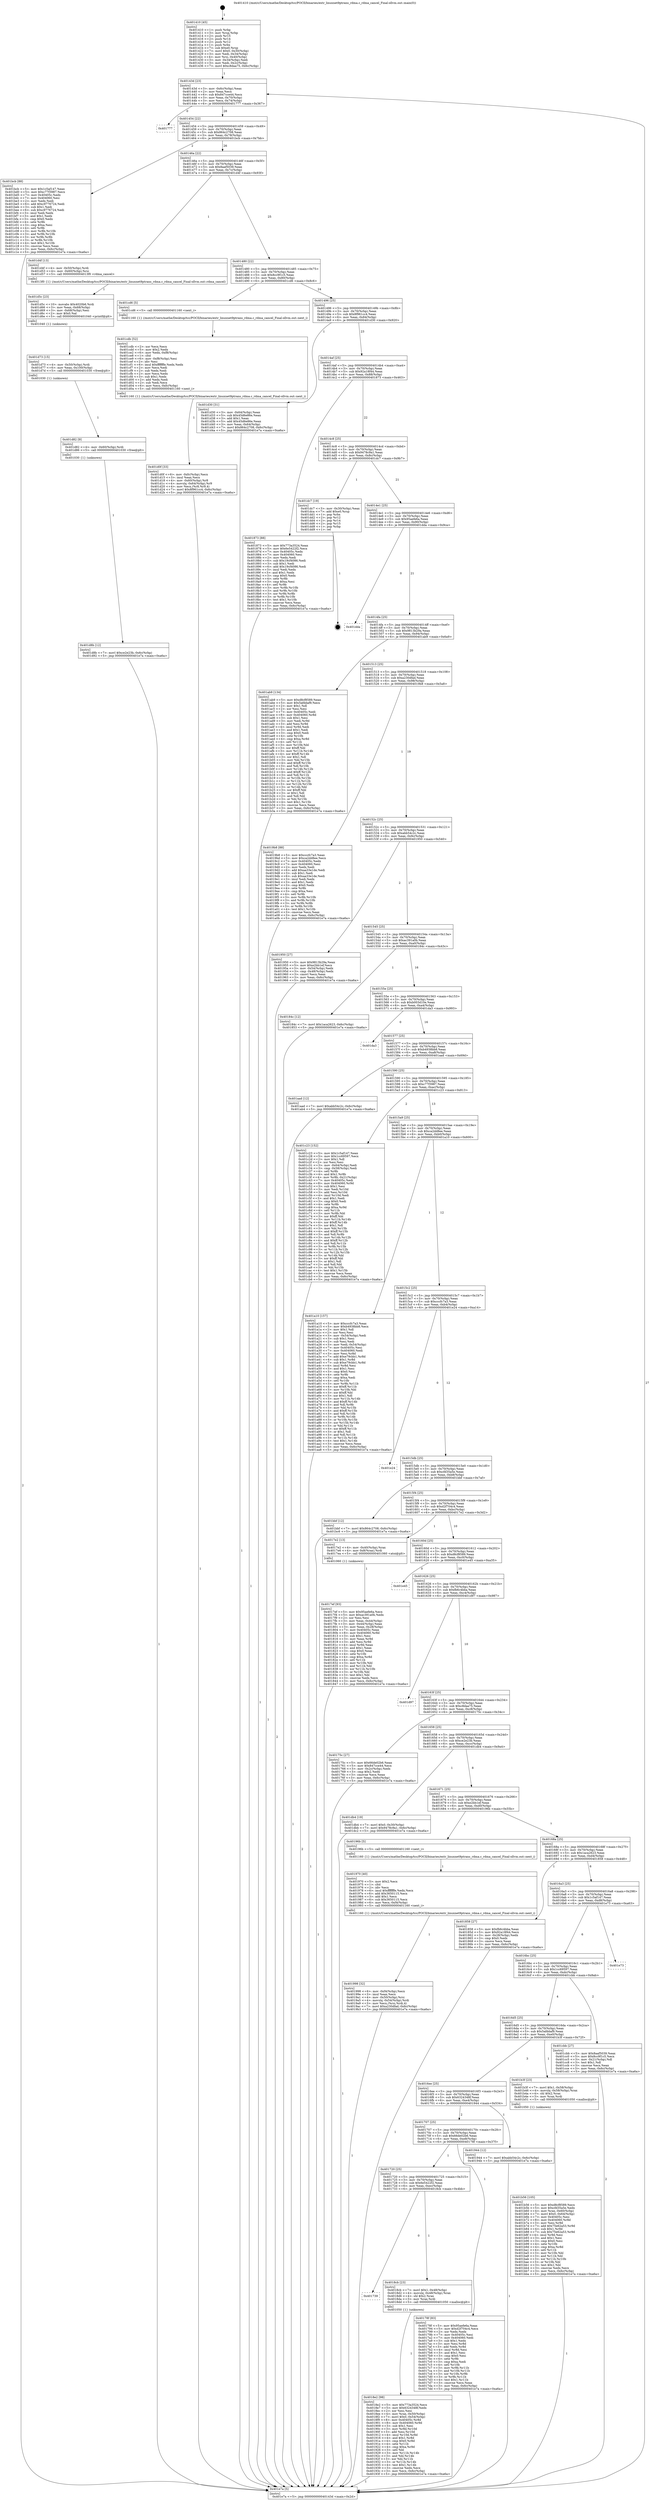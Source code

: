 digraph "0x401410" {
  label = "0x401410 (/mnt/c/Users/mathe/Desktop/tcc/POCII/binaries/extr_linuxnet9ptrans_rdma.c_rdma_cancel_Final-ollvm.out::main(0))"
  labelloc = "t"
  node[shape=record]

  Entry [label="",width=0.3,height=0.3,shape=circle,fillcolor=black,style=filled]
  "0x40143d" [label="{
     0x40143d [23]\l
     | [instrs]\l
     &nbsp;&nbsp;0x40143d \<+3\>: mov -0x6c(%rbp),%eax\l
     &nbsp;&nbsp;0x401440 \<+2\>: mov %eax,%ecx\l
     &nbsp;&nbsp;0x401442 \<+6\>: sub $0x847cce44,%ecx\l
     &nbsp;&nbsp;0x401448 \<+3\>: mov %eax,-0x70(%rbp)\l
     &nbsp;&nbsp;0x40144b \<+3\>: mov %ecx,-0x74(%rbp)\l
     &nbsp;&nbsp;0x40144e \<+6\>: je 0000000000401777 \<main+0x367\>\l
  }"]
  "0x401777" [label="{
     0x401777\l
  }", style=dashed]
  "0x401454" [label="{
     0x401454 [22]\l
     | [instrs]\l
     &nbsp;&nbsp;0x401454 \<+5\>: jmp 0000000000401459 \<main+0x49\>\l
     &nbsp;&nbsp;0x401459 \<+3\>: mov -0x70(%rbp),%eax\l
     &nbsp;&nbsp;0x40145c \<+5\>: sub $0x864c2708,%eax\l
     &nbsp;&nbsp;0x401461 \<+3\>: mov %eax,-0x78(%rbp)\l
     &nbsp;&nbsp;0x401464 \<+6\>: je 0000000000401bcb \<main+0x7bb\>\l
  }"]
  Exit [label="",width=0.3,height=0.3,shape=circle,fillcolor=black,style=filled,peripheries=2]
  "0x401bcb" [label="{
     0x401bcb [88]\l
     | [instrs]\l
     &nbsp;&nbsp;0x401bcb \<+5\>: mov $0x1c5af147,%eax\l
     &nbsp;&nbsp;0x401bd0 \<+5\>: mov $0xc77f3987,%ecx\l
     &nbsp;&nbsp;0x401bd5 \<+7\>: mov 0x40405c,%edx\l
     &nbsp;&nbsp;0x401bdc \<+7\>: mov 0x404060,%esi\l
     &nbsp;&nbsp;0x401be3 \<+2\>: mov %edx,%edi\l
     &nbsp;&nbsp;0x401be5 \<+6\>: add $0xc9776724,%edi\l
     &nbsp;&nbsp;0x401beb \<+3\>: sub $0x1,%edi\l
     &nbsp;&nbsp;0x401bee \<+6\>: sub $0xc9776724,%edi\l
     &nbsp;&nbsp;0x401bf4 \<+3\>: imul %edi,%edx\l
     &nbsp;&nbsp;0x401bf7 \<+3\>: and $0x1,%edx\l
     &nbsp;&nbsp;0x401bfa \<+3\>: cmp $0x0,%edx\l
     &nbsp;&nbsp;0x401bfd \<+4\>: sete %r8b\l
     &nbsp;&nbsp;0x401c01 \<+3\>: cmp $0xa,%esi\l
     &nbsp;&nbsp;0x401c04 \<+4\>: setl %r9b\l
     &nbsp;&nbsp;0x401c08 \<+3\>: mov %r8b,%r10b\l
     &nbsp;&nbsp;0x401c0b \<+3\>: and %r9b,%r10b\l
     &nbsp;&nbsp;0x401c0e \<+3\>: xor %r9b,%r8b\l
     &nbsp;&nbsp;0x401c11 \<+3\>: or %r8b,%r10b\l
     &nbsp;&nbsp;0x401c14 \<+4\>: test $0x1,%r10b\l
     &nbsp;&nbsp;0x401c18 \<+3\>: cmovne %ecx,%eax\l
     &nbsp;&nbsp;0x401c1b \<+3\>: mov %eax,-0x6c(%rbp)\l
     &nbsp;&nbsp;0x401c1e \<+5\>: jmp 0000000000401e7a \<main+0xa6a\>\l
  }"]
  "0x40146a" [label="{
     0x40146a [22]\l
     | [instrs]\l
     &nbsp;&nbsp;0x40146a \<+5\>: jmp 000000000040146f \<main+0x5f\>\l
     &nbsp;&nbsp;0x40146f \<+3\>: mov -0x70(%rbp),%eax\l
     &nbsp;&nbsp;0x401472 \<+5\>: sub $0x8aaf5039,%eax\l
     &nbsp;&nbsp;0x401477 \<+3\>: mov %eax,-0x7c(%rbp)\l
     &nbsp;&nbsp;0x40147a \<+6\>: je 0000000000401d4f \<main+0x93f\>\l
  }"]
  "0x401d8b" [label="{
     0x401d8b [12]\l
     | [instrs]\l
     &nbsp;&nbsp;0x401d8b \<+7\>: movl $0xce2e23b,-0x6c(%rbp)\l
     &nbsp;&nbsp;0x401d92 \<+5\>: jmp 0000000000401e7a \<main+0xa6a\>\l
  }"]
  "0x401d4f" [label="{
     0x401d4f [13]\l
     | [instrs]\l
     &nbsp;&nbsp;0x401d4f \<+4\>: mov -0x50(%rbp),%rdi\l
     &nbsp;&nbsp;0x401d53 \<+4\>: mov -0x60(%rbp),%rsi\l
     &nbsp;&nbsp;0x401d57 \<+5\>: call 00000000004013f0 \<rdma_cancel\>\l
     | [calls]\l
     &nbsp;&nbsp;0x4013f0 \{1\} (/mnt/c/Users/mathe/Desktop/tcc/POCII/binaries/extr_linuxnet9ptrans_rdma.c_rdma_cancel_Final-ollvm.out::rdma_cancel)\l
  }"]
  "0x401480" [label="{
     0x401480 [22]\l
     | [instrs]\l
     &nbsp;&nbsp;0x401480 \<+5\>: jmp 0000000000401485 \<main+0x75\>\l
     &nbsp;&nbsp;0x401485 \<+3\>: mov -0x70(%rbp),%eax\l
     &nbsp;&nbsp;0x401488 \<+5\>: sub $0x8cc9f1c5,%eax\l
     &nbsp;&nbsp;0x40148d \<+3\>: mov %eax,-0x80(%rbp)\l
     &nbsp;&nbsp;0x401490 \<+6\>: je 0000000000401cd6 \<main+0x8c6\>\l
  }"]
  "0x401d82" [label="{
     0x401d82 [9]\l
     | [instrs]\l
     &nbsp;&nbsp;0x401d82 \<+4\>: mov -0x60(%rbp),%rdi\l
     &nbsp;&nbsp;0x401d86 \<+5\>: call 0000000000401030 \<free@plt\>\l
     | [calls]\l
     &nbsp;&nbsp;0x401030 \{1\} (unknown)\l
  }"]
  "0x401cd6" [label="{
     0x401cd6 [5]\l
     | [instrs]\l
     &nbsp;&nbsp;0x401cd6 \<+5\>: call 0000000000401160 \<next_i\>\l
     | [calls]\l
     &nbsp;&nbsp;0x401160 \{1\} (/mnt/c/Users/mathe/Desktop/tcc/POCII/binaries/extr_linuxnet9ptrans_rdma.c_rdma_cancel_Final-ollvm.out::next_i)\l
  }"]
  "0x401496" [label="{
     0x401496 [25]\l
     | [instrs]\l
     &nbsp;&nbsp;0x401496 \<+5\>: jmp 000000000040149b \<main+0x8b\>\l
     &nbsp;&nbsp;0x40149b \<+3\>: mov -0x70(%rbp),%eax\l
     &nbsp;&nbsp;0x40149e \<+5\>: sub $0x8f961cc4,%eax\l
     &nbsp;&nbsp;0x4014a3 \<+6\>: mov %eax,-0x84(%rbp)\l
     &nbsp;&nbsp;0x4014a9 \<+6\>: je 0000000000401d30 \<main+0x920\>\l
  }"]
  "0x401d73" [label="{
     0x401d73 [15]\l
     | [instrs]\l
     &nbsp;&nbsp;0x401d73 \<+4\>: mov -0x50(%rbp),%rdi\l
     &nbsp;&nbsp;0x401d77 \<+6\>: mov %eax,-0x100(%rbp)\l
     &nbsp;&nbsp;0x401d7d \<+5\>: call 0000000000401030 \<free@plt\>\l
     | [calls]\l
     &nbsp;&nbsp;0x401030 \{1\} (unknown)\l
  }"]
  "0x401d30" [label="{
     0x401d30 [31]\l
     | [instrs]\l
     &nbsp;&nbsp;0x401d30 \<+3\>: mov -0x64(%rbp),%eax\l
     &nbsp;&nbsp;0x401d33 \<+5\>: sub $0x45d6e86e,%eax\l
     &nbsp;&nbsp;0x401d38 \<+3\>: add $0x1,%eax\l
     &nbsp;&nbsp;0x401d3b \<+5\>: add $0x45d6e86e,%eax\l
     &nbsp;&nbsp;0x401d40 \<+3\>: mov %eax,-0x64(%rbp)\l
     &nbsp;&nbsp;0x401d43 \<+7\>: movl $0x864c2708,-0x6c(%rbp)\l
     &nbsp;&nbsp;0x401d4a \<+5\>: jmp 0000000000401e7a \<main+0xa6a\>\l
  }"]
  "0x4014af" [label="{
     0x4014af [25]\l
     | [instrs]\l
     &nbsp;&nbsp;0x4014af \<+5\>: jmp 00000000004014b4 \<main+0xa4\>\l
     &nbsp;&nbsp;0x4014b4 \<+3\>: mov -0x70(%rbp),%eax\l
     &nbsp;&nbsp;0x4014b7 \<+5\>: sub $0x92a18f44,%eax\l
     &nbsp;&nbsp;0x4014bc \<+6\>: mov %eax,-0x88(%rbp)\l
     &nbsp;&nbsp;0x4014c2 \<+6\>: je 0000000000401873 \<main+0x463\>\l
  }"]
  "0x401d5c" [label="{
     0x401d5c [23]\l
     | [instrs]\l
     &nbsp;&nbsp;0x401d5c \<+10\>: movabs $0x4020b6,%rdi\l
     &nbsp;&nbsp;0x401d66 \<+3\>: mov %eax,-0x68(%rbp)\l
     &nbsp;&nbsp;0x401d69 \<+3\>: mov -0x68(%rbp),%esi\l
     &nbsp;&nbsp;0x401d6c \<+2\>: mov $0x0,%al\l
     &nbsp;&nbsp;0x401d6e \<+5\>: call 0000000000401040 \<printf@plt\>\l
     | [calls]\l
     &nbsp;&nbsp;0x401040 \{1\} (unknown)\l
  }"]
  "0x401873" [label="{
     0x401873 [88]\l
     | [instrs]\l
     &nbsp;&nbsp;0x401873 \<+5\>: mov $0x773a3524,%eax\l
     &nbsp;&nbsp;0x401878 \<+5\>: mov $0x6e5422f2,%ecx\l
     &nbsp;&nbsp;0x40187d \<+7\>: mov 0x40405c,%edx\l
     &nbsp;&nbsp;0x401884 \<+7\>: mov 0x404060,%esi\l
     &nbsp;&nbsp;0x40188b \<+2\>: mov %edx,%edi\l
     &nbsp;&nbsp;0x40188d \<+6\>: sub $0x19cf4086,%edi\l
     &nbsp;&nbsp;0x401893 \<+3\>: sub $0x1,%edi\l
     &nbsp;&nbsp;0x401896 \<+6\>: add $0x19cf4086,%edi\l
     &nbsp;&nbsp;0x40189c \<+3\>: imul %edi,%edx\l
     &nbsp;&nbsp;0x40189f \<+3\>: and $0x1,%edx\l
     &nbsp;&nbsp;0x4018a2 \<+3\>: cmp $0x0,%edx\l
     &nbsp;&nbsp;0x4018a5 \<+4\>: sete %r8b\l
     &nbsp;&nbsp;0x4018a9 \<+3\>: cmp $0xa,%esi\l
     &nbsp;&nbsp;0x4018ac \<+4\>: setl %r9b\l
     &nbsp;&nbsp;0x4018b0 \<+3\>: mov %r8b,%r10b\l
     &nbsp;&nbsp;0x4018b3 \<+3\>: and %r9b,%r10b\l
     &nbsp;&nbsp;0x4018b6 \<+3\>: xor %r9b,%r8b\l
     &nbsp;&nbsp;0x4018b9 \<+3\>: or %r8b,%r10b\l
     &nbsp;&nbsp;0x4018bc \<+4\>: test $0x1,%r10b\l
     &nbsp;&nbsp;0x4018c0 \<+3\>: cmovne %ecx,%eax\l
     &nbsp;&nbsp;0x4018c3 \<+3\>: mov %eax,-0x6c(%rbp)\l
     &nbsp;&nbsp;0x4018c6 \<+5\>: jmp 0000000000401e7a \<main+0xa6a\>\l
  }"]
  "0x4014c8" [label="{
     0x4014c8 [25]\l
     | [instrs]\l
     &nbsp;&nbsp;0x4014c8 \<+5\>: jmp 00000000004014cd \<main+0xbd\>\l
     &nbsp;&nbsp;0x4014cd \<+3\>: mov -0x70(%rbp),%eax\l
     &nbsp;&nbsp;0x4014d0 \<+5\>: sub $0x9478c9a1,%eax\l
     &nbsp;&nbsp;0x4014d5 \<+6\>: mov %eax,-0x8c(%rbp)\l
     &nbsp;&nbsp;0x4014db \<+6\>: je 0000000000401dc7 \<main+0x9b7\>\l
  }"]
  "0x401d0f" [label="{
     0x401d0f [33]\l
     | [instrs]\l
     &nbsp;&nbsp;0x401d0f \<+6\>: mov -0xfc(%rbp),%ecx\l
     &nbsp;&nbsp;0x401d15 \<+3\>: imul %eax,%ecx\l
     &nbsp;&nbsp;0x401d18 \<+4\>: mov -0x60(%rbp),%r8\l
     &nbsp;&nbsp;0x401d1c \<+4\>: movslq -0x64(%rbp),%r9\l
     &nbsp;&nbsp;0x401d20 \<+4\>: mov %ecx,(%r8,%r9,4)\l
     &nbsp;&nbsp;0x401d24 \<+7\>: movl $0x8f961cc4,-0x6c(%rbp)\l
     &nbsp;&nbsp;0x401d2b \<+5\>: jmp 0000000000401e7a \<main+0xa6a\>\l
  }"]
  "0x401dc7" [label="{
     0x401dc7 [19]\l
     | [instrs]\l
     &nbsp;&nbsp;0x401dc7 \<+3\>: mov -0x30(%rbp),%eax\l
     &nbsp;&nbsp;0x401dca \<+7\>: add $0xe0,%rsp\l
     &nbsp;&nbsp;0x401dd1 \<+1\>: pop %rbx\l
     &nbsp;&nbsp;0x401dd2 \<+2\>: pop %r12\l
     &nbsp;&nbsp;0x401dd4 \<+2\>: pop %r14\l
     &nbsp;&nbsp;0x401dd6 \<+2\>: pop %r15\l
     &nbsp;&nbsp;0x401dd8 \<+1\>: pop %rbp\l
     &nbsp;&nbsp;0x401dd9 \<+1\>: ret\l
  }"]
  "0x4014e1" [label="{
     0x4014e1 [25]\l
     | [instrs]\l
     &nbsp;&nbsp;0x4014e1 \<+5\>: jmp 00000000004014e6 \<main+0xd6\>\l
     &nbsp;&nbsp;0x4014e6 \<+3\>: mov -0x70(%rbp),%eax\l
     &nbsp;&nbsp;0x4014e9 \<+5\>: sub $0x95aefe6a,%eax\l
     &nbsp;&nbsp;0x4014ee \<+6\>: mov %eax,-0x90(%rbp)\l
     &nbsp;&nbsp;0x4014f4 \<+6\>: je 0000000000401dda \<main+0x9ca\>\l
  }"]
  "0x401cdb" [label="{
     0x401cdb [52]\l
     | [instrs]\l
     &nbsp;&nbsp;0x401cdb \<+2\>: xor %ecx,%ecx\l
     &nbsp;&nbsp;0x401cdd \<+5\>: mov $0x2,%edx\l
     &nbsp;&nbsp;0x401ce2 \<+6\>: mov %edx,-0xf8(%rbp)\l
     &nbsp;&nbsp;0x401ce8 \<+1\>: cltd\l
     &nbsp;&nbsp;0x401ce9 \<+6\>: mov -0xf8(%rbp),%esi\l
     &nbsp;&nbsp;0x401cef \<+2\>: idiv %esi\l
     &nbsp;&nbsp;0x401cf1 \<+6\>: imul $0xfffffffe,%edx,%edx\l
     &nbsp;&nbsp;0x401cf7 \<+2\>: mov %ecx,%edi\l
     &nbsp;&nbsp;0x401cf9 \<+2\>: sub %edx,%edi\l
     &nbsp;&nbsp;0x401cfb \<+2\>: mov %ecx,%edx\l
     &nbsp;&nbsp;0x401cfd \<+3\>: sub $0x1,%edx\l
     &nbsp;&nbsp;0x401d00 \<+2\>: add %edx,%edi\l
     &nbsp;&nbsp;0x401d02 \<+2\>: sub %edi,%ecx\l
     &nbsp;&nbsp;0x401d04 \<+6\>: mov %ecx,-0xfc(%rbp)\l
     &nbsp;&nbsp;0x401d0a \<+5\>: call 0000000000401160 \<next_i\>\l
     | [calls]\l
     &nbsp;&nbsp;0x401160 \{1\} (/mnt/c/Users/mathe/Desktop/tcc/POCII/binaries/extr_linuxnet9ptrans_rdma.c_rdma_cancel_Final-ollvm.out::next_i)\l
  }"]
  "0x401dda" [label="{
     0x401dda\l
  }", style=dashed]
  "0x4014fa" [label="{
     0x4014fa [25]\l
     | [instrs]\l
     &nbsp;&nbsp;0x4014fa \<+5\>: jmp 00000000004014ff \<main+0xef\>\l
     &nbsp;&nbsp;0x4014ff \<+3\>: mov -0x70(%rbp),%eax\l
     &nbsp;&nbsp;0x401502 \<+5\>: sub $0x9813b29a,%eax\l
     &nbsp;&nbsp;0x401507 \<+6\>: mov %eax,-0x94(%rbp)\l
     &nbsp;&nbsp;0x40150d \<+6\>: je 0000000000401ab9 \<main+0x6a9\>\l
  }"]
  "0x401b56" [label="{
     0x401b56 [105]\l
     | [instrs]\l
     &nbsp;&nbsp;0x401b56 \<+5\>: mov $0xd8cf8589,%ecx\l
     &nbsp;&nbsp;0x401b5b \<+5\>: mov $0xcfd35a5e,%edx\l
     &nbsp;&nbsp;0x401b60 \<+4\>: mov %rax,-0x60(%rbp)\l
     &nbsp;&nbsp;0x401b64 \<+7\>: movl $0x0,-0x64(%rbp)\l
     &nbsp;&nbsp;0x401b6b \<+7\>: mov 0x40405c,%esi\l
     &nbsp;&nbsp;0x401b72 \<+8\>: mov 0x404060,%r8d\l
     &nbsp;&nbsp;0x401b7a \<+3\>: mov %esi,%r9d\l
     &nbsp;&nbsp;0x401b7d \<+7\>: add $0x75e62a53,%r9d\l
     &nbsp;&nbsp;0x401b84 \<+4\>: sub $0x1,%r9d\l
     &nbsp;&nbsp;0x401b88 \<+7\>: sub $0x75e62a53,%r9d\l
     &nbsp;&nbsp;0x401b8f \<+4\>: imul %r9d,%esi\l
     &nbsp;&nbsp;0x401b93 \<+3\>: and $0x1,%esi\l
     &nbsp;&nbsp;0x401b96 \<+3\>: cmp $0x0,%esi\l
     &nbsp;&nbsp;0x401b99 \<+4\>: sete %r10b\l
     &nbsp;&nbsp;0x401b9d \<+4\>: cmp $0xa,%r8d\l
     &nbsp;&nbsp;0x401ba1 \<+4\>: setl %r11b\l
     &nbsp;&nbsp;0x401ba5 \<+3\>: mov %r10b,%bl\l
     &nbsp;&nbsp;0x401ba8 \<+3\>: and %r11b,%bl\l
     &nbsp;&nbsp;0x401bab \<+3\>: xor %r11b,%r10b\l
     &nbsp;&nbsp;0x401bae \<+3\>: or %r10b,%bl\l
     &nbsp;&nbsp;0x401bb1 \<+3\>: test $0x1,%bl\l
     &nbsp;&nbsp;0x401bb4 \<+3\>: cmovne %edx,%ecx\l
     &nbsp;&nbsp;0x401bb7 \<+3\>: mov %ecx,-0x6c(%rbp)\l
     &nbsp;&nbsp;0x401bba \<+5\>: jmp 0000000000401e7a \<main+0xa6a\>\l
  }"]
  "0x401ab9" [label="{
     0x401ab9 [134]\l
     | [instrs]\l
     &nbsp;&nbsp;0x401ab9 \<+5\>: mov $0xd8cf8589,%eax\l
     &nbsp;&nbsp;0x401abe \<+5\>: mov $0x5afddaf9,%ecx\l
     &nbsp;&nbsp;0x401ac3 \<+2\>: mov $0x1,%dl\l
     &nbsp;&nbsp;0x401ac5 \<+2\>: xor %esi,%esi\l
     &nbsp;&nbsp;0x401ac7 \<+7\>: mov 0x40405c,%edi\l
     &nbsp;&nbsp;0x401ace \<+8\>: mov 0x404060,%r8d\l
     &nbsp;&nbsp;0x401ad6 \<+3\>: sub $0x1,%esi\l
     &nbsp;&nbsp;0x401ad9 \<+3\>: mov %edi,%r9d\l
     &nbsp;&nbsp;0x401adc \<+3\>: add %esi,%r9d\l
     &nbsp;&nbsp;0x401adf \<+4\>: imul %r9d,%edi\l
     &nbsp;&nbsp;0x401ae3 \<+3\>: and $0x1,%edi\l
     &nbsp;&nbsp;0x401ae6 \<+3\>: cmp $0x0,%edi\l
     &nbsp;&nbsp;0x401ae9 \<+4\>: sete %r10b\l
     &nbsp;&nbsp;0x401aed \<+4\>: cmp $0xa,%r8d\l
     &nbsp;&nbsp;0x401af1 \<+4\>: setl %r11b\l
     &nbsp;&nbsp;0x401af5 \<+3\>: mov %r10b,%bl\l
     &nbsp;&nbsp;0x401af8 \<+3\>: xor $0xff,%bl\l
     &nbsp;&nbsp;0x401afb \<+3\>: mov %r11b,%r14b\l
     &nbsp;&nbsp;0x401afe \<+4\>: xor $0xff,%r14b\l
     &nbsp;&nbsp;0x401b02 \<+3\>: xor $0x1,%dl\l
     &nbsp;&nbsp;0x401b05 \<+3\>: mov %bl,%r15b\l
     &nbsp;&nbsp;0x401b08 \<+4\>: and $0xff,%r15b\l
     &nbsp;&nbsp;0x401b0c \<+3\>: and %dl,%r10b\l
     &nbsp;&nbsp;0x401b0f \<+3\>: mov %r14b,%r12b\l
     &nbsp;&nbsp;0x401b12 \<+4\>: and $0xff,%r12b\l
     &nbsp;&nbsp;0x401b16 \<+3\>: and %dl,%r11b\l
     &nbsp;&nbsp;0x401b19 \<+3\>: or %r10b,%r15b\l
     &nbsp;&nbsp;0x401b1c \<+3\>: or %r11b,%r12b\l
     &nbsp;&nbsp;0x401b1f \<+3\>: xor %r12b,%r15b\l
     &nbsp;&nbsp;0x401b22 \<+3\>: or %r14b,%bl\l
     &nbsp;&nbsp;0x401b25 \<+3\>: xor $0xff,%bl\l
     &nbsp;&nbsp;0x401b28 \<+3\>: or $0x1,%dl\l
     &nbsp;&nbsp;0x401b2b \<+2\>: and %dl,%bl\l
     &nbsp;&nbsp;0x401b2d \<+3\>: or %bl,%r15b\l
     &nbsp;&nbsp;0x401b30 \<+4\>: test $0x1,%r15b\l
     &nbsp;&nbsp;0x401b34 \<+3\>: cmovne %ecx,%eax\l
     &nbsp;&nbsp;0x401b37 \<+3\>: mov %eax,-0x6c(%rbp)\l
     &nbsp;&nbsp;0x401b3a \<+5\>: jmp 0000000000401e7a \<main+0xa6a\>\l
  }"]
  "0x401513" [label="{
     0x401513 [25]\l
     | [instrs]\l
     &nbsp;&nbsp;0x401513 \<+5\>: jmp 0000000000401518 \<main+0x108\>\l
     &nbsp;&nbsp;0x401518 \<+3\>: mov -0x70(%rbp),%eax\l
     &nbsp;&nbsp;0x40151b \<+5\>: sub $0xa230dfad,%eax\l
     &nbsp;&nbsp;0x401520 \<+6\>: mov %eax,-0x98(%rbp)\l
     &nbsp;&nbsp;0x401526 \<+6\>: je 00000000004019b8 \<main+0x5a8\>\l
  }"]
  "0x401998" [label="{
     0x401998 [32]\l
     | [instrs]\l
     &nbsp;&nbsp;0x401998 \<+6\>: mov -0xf4(%rbp),%ecx\l
     &nbsp;&nbsp;0x40199e \<+3\>: imul %eax,%ecx\l
     &nbsp;&nbsp;0x4019a1 \<+4\>: mov -0x50(%rbp),%rsi\l
     &nbsp;&nbsp;0x4019a5 \<+4\>: movslq -0x54(%rbp),%rdi\l
     &nbsp;&nbsp;0x4019a9 \<+3\>: mov %ecx,(%rsi,%rdi,4)\l
     &nbsp;&nbsp;0x4019ac \<+7\>: movl $0xa230dfad,-0x6c(%rbp)\l
     &nbsp;&nbsp;0x4019b3 \<+5\>: jmp 0000000000401e7a \<main+0xa6a\>\l
  }"]
  "0x4019b8" [label="{
     0x4019b8 [88]\l
     | [instrs]\l
     &nbsp;&nbsp;0x4019b8 \<+5\>: mov $0xcccfc7a3,%eax\l
     &nbsp;&nbsp;0x4019bd \<+5\>: mov $0xca2dd8ee,%ecx\l
     &nbsp;&nbsp;0x4019c2 \<+7\>: mov 0x40405c,%edx\l
     &nbsp;&nbsp;0x4019c9 \<+7\>: mov 0x404060,%esi\l
     &nbsp;&nbsp;0x4019d0 \<+2\>: mov %edx,%edi\l
     &nbsp;&nbsp;0x4019d2 \<+6\>: add $0xaa33e1de,%edi\l
     &nbsp;&nbsp;0x4019d8 \<+3\>: sub $0x1,%edi\l
     &nbsp;&nbsp;0x4019db \<+6\>: sub $0xaa33e1de,%edi\l
     &nbsp;&nbsp;0x4019e1 \<+3\>: imul %edi,%edx\l
     &nbsp;&nbsp;0x4019e4 \<+3\>: and $0x1,%edx\l
     &nbsp;&nbsp;0x4019e7 \<+3\>: cmp $0x0,%edx\l
     &nbsp;&nbsp;0x4019ea \<+4\>: sete %r8b\l
     &nbsp;&nbsp;0x4019ee \<+3\>: cmp $0xa,%esi\l
     &nbsp;&nbsp;0x4019f1 \<+4\>: setl %r9b\l
     &nbsp;&nbsp;0x4019f5 \<+3\>: mov %r8b,%r10b\l
     &nbsp;&nbsp;0x4019f8 \<+3\>: and %r9b,%r10b\l
     &nbsp;&nbsp;0x4019fb \<+3\>: xor %r9b,%r8b\l
     &nbsp;&nbsp;0x4019fe \<+3\>: or %r8b,%r10b\l
     &nbsp;&nbsp;0x401a01 \<+4\>: test $0x1,%r10b\l
     &nbsp;&nbsp;0x401a05 \<+3\>: cmovne %ecx,%eax\l
     &nbsp;&nbsp;0x401a08 \<+3\>: mov %eax,-0x6c(%rbp)\l
     &nbsp;&nbsp;0x401a0b \<+5\>: jmp 0000000000401e7a \<main+0xa6a\>\l
  }"]
  "0x40152c" [label="{
     0x40152c [25]\l
     | [instrs]\l
     &nbsp;&nbsp;0x40152c \<+5\>: jmp 0000000000401531 \<main+0x121\>\l
     &nbsp;&nbsp;0x401531 \<+3\>: mov -0x70(%rbp),%eax\l
     &nbsp;&nbsp;0x401534 \<+5\>: sub $0xabb54c2c,%eax\l
     &nbsp;&nbsp;0x401539 \<+6\>: mov %eax,-0x9c(%rbp)\l
     &nbsp;&nbsp;0x40153f \<+6\>: je 0000000000401950 \<main+0x540\>\l
  }"]
  "0x401970" [label="{
     0x401970 [40]\l
     | [instrs]\l
     &nbsp;&nbsp;0x401970 \<+5\>: mov $0x2,%ecx\l
     &nbsp;&nbsp;0x401975 \<+1\>: cltd\l
     &nbsp;&nbsp;0x401976 \<+2\>: idiv %ecx\l
     &nbsp;&nbsp;0x401978 \<+6\>: imul $0xfffffffe,%edx,%ecx\l
     &nbsp;&nbsp;0x40197e \<+6\>: add $0x3650115,%ecx\l
     &nbsp;&nbsp;0x401984 \<+3\>: add $0x1,%ecx\l
     &nbsp;&nbsp;0x401987 \<+6\>: sub $0x3650115,%ecx\l
     &nbsp;&nbsp;0x40198d \<+6\>: mov %ecx,-0xf4(%rbp)\l
     &nbsp;&nbsp;0x401993 \<+5\>: call 0000000000401160 \<next_i\>\l
     | [calls]\l
     &nbsp;&nbsp;0x401160 \{1\} (/mnt/c/Users/mathe/Desktop/tcc/POCII/binaries/extr_linuxnet9ptrans_rdma.c_rdma_cancel_Final-ollvm.out::next_i)\l
  }"]
  "0x401950" [label="{
     0x401950 [27]\l
     | [instrs]\l
     &nbsp;&nbsp;0x401950 \<+5\>: mov $0x9813b29a,%eax\l
     &nbsp;&nbsp;0x401955 \<+5\>: mov $0xe2bb1ef,%ecx\l
     &nbsp;&nbsp;0x40195a \<+3\>: mov -0x54(%rbp),%edx\l
     &nbsp;&nbsp;0x40195d \<+3\>: cmp -0x48(%rbp),%edx\l
     &nbsp;&nbsp;0x401960 \<+3\>: cmovl %ecx,%eax\l
     &nbsp;&nbsp;0x401963 \<+3\>: mov %eax,-0x6c(%rbp)\l
     &nbsp;&nbsp;0x401966 \<+5\>: jmp 0000000000401e7a \<main+0xa6a\>\l
  }"]
  "0x401545" [label="{
     0x401545 [25]\l
     | [instrs]\l
     &nbsp;&nbsp;0x401545 \<+5\>: jmp 000000000040154a \<main+0x13a\>\l
     &nbsp;&nbsp;0x40154a \<+3\>: mov -0x70(%rbp),%eax\l
     &nbsp;&nbsp;0x40154d \<+5\>: sub $0xac391a0b,%eax\l
     &nbsp;&nbsp;0x401552 \<+6\>: mov %eax,-0xa0(%rbp)\l
     &nbsp;&nbsp;0x401558 \<+6\>: je 000000000040184c \<main+0x43c\>\l
  }"]
  "0x4018e2" [label="{
     0x4018e2 [98]\l
     | [instrs]\l
     &nbsp;&nbsp;0x4018e2 \<+5\>: mov $0x773a3524,%ecx\l
     &nbsp;&nbsp;0x4018e7 \<+5\>: mov $0x6324348f,%edx\l
     &nbsp;&nbsp;0x4018ec \<+2\>: xor %esi,%esi\l
     &nbsp;&nbsp;0x4018ee \<+4\>: mov %rax,-0x50(%rbp)\l
     &nbsp;&nbsp;0x4018f2 \<+7\>: movl $0x0,-0x54(%rbp)\l
     &nbsp;&nbsp;0x4018f9 \<+8\>: mov 0x40405c,%r8d\l
     &nbsp;&nbsp;0x401901 \<+8\>: mov 0x404060,%r9d\l
     &nbsp;&nbsp;0x401909 \<+3\>: sub $0x1,%esi\l
     &nbsp;&nbsp;0x40190c \<+3\>: mov %r8d,%r10d\l
     &nbsp;&nbsp;0x40190f \<+3\>: add %esi,%r10d\l
     &nbsp;&nbsp;0x401912 \<+4\>: imul %r10d,%r8d\l
     &nbsp;&nbsp;0x401916 \<+4\>: and $0x1,%r8d\l
     &nbsp;&nbsp;0x40191a \<+4\>: cmp $0x0,%r8d\l
     &nbsp;&nbsp;0x40191e \<+4\>: sete %r11b\l
     &nbsp;&nbsp;0x401922 \<+4\>: cmp $0xa,%r9d\l
     &nbsp;&nbsp;0x401926 \<+3\>: setl %bl\l
     &nbsp;&nbsp;0x401929 \<+3\>: mov %r11b,%r14b\l
     &nbsp;&nbsp;0x40192c \<+3\>: and %bl,%r14b\l
     &nbsp;&nbsp;0x40192f \<+3\>: xor %bl,%r11b\l
     &nbsp;&nbsp;0x401932 \<+3\>: or %r11b,%r14b\l
     &nbsp;&nbsp;0x401935 \<+4\>: test $0x1,%r14b\l
     &nbsp;&nbsp;0x401939 \<+3\>: cmovne %edx,%ecx\l
     &nbsp;&nbsp;0x40193c \<+3\>: mov %ecx,-0x6c(%rbp)\l
     &nbsp;&nbsp;0x40193f \<+5\>: jmp 0000000000401e7a \<main+0xa6a\>\l
  }"]
  "0x40184c" [label="{
     0x40184c [12]\l
     | [instrs]\l
     &nbsp;&nbsp;0x40184c \<+7\>: movl $0x1aca2623,-0x6c(%rbp)\l
     &nbsp;&nbsp;0x401853 \<+5\>: jmp 0000000000401e7a \<main+0xa6a\>\l
  }"]
  "0x40155e" [label="{
     0x40155e [25]\l
     | [instrs]\l
     &nbsp;&nbsp;0x40155e \<+5\>: jmp 0000000000401563 \<main+0x153\>\l
     &nbsp;&nbsp;0x401563 \<+3\>: mov -0x70(%rbp),%eax\l
     &nbsp;&nbsp;0x401566 \<+5\>: sub $0xb003d10e,%eax\l
     &nbsp;&nbsp;0x40156b \<+6\>: mov %eax,-0xa4(%rbp)\l
     &nbsp;&nbsp;0x401571 \<+6\>: je 0000000000401da3 \<main+0x993\>\l
  }"]
  "0x401739" [label="{
     0x401739\l
  }", style=dashed]
  "0x401da3" [label="{
     0x401da3\l
  }", style=dashed]
  "0x401577" [label="{
     0x401577 [25]\l
     | [instrs]\l
     &nbsp;&nbsp;0x401577 \<+5\>: jmp 000000000040157c \<main+0x16c\>\l
     &nbsp;&nbsp;0x40157c \<+3\>: mov -0x70(%rbp),%eax\l
     &nbsp;&nbsp;0x40157f \<+5\>: sub $0xb4938bb8,%eax\l
     &nbsp;&nbsp;0x401584 \<+6\>: mov %eax,-0xa8(%rbp)\l
     &nbsp;&nbsp;0x40158a \<+6\>: je 0000000000401aad \<main+0x69d\>\l
  }"]
  "0x4018cb" [label="{
     0x4018cb [23]\l
     | [instrs]\l
     &nbsp;&nbsp;0x4018cb \<+7\>: movl $0x1,-0x48(%rbp)\l
     &nbsp;&nbsp;0x4018d2 \<+4\>: movslq -0x48(%rbp),%rax\l
     &nbsp;&nbsp;0x4018d6 \<+4\>: shl $0x2,%rax\l
     &nbsp;&nbsp;0x4018da \<+3\>: mov %rax,%rdi\l
     &nbsp;&nbsp;0x4018dd \<+5\>: call 0000000000401050 \<malloc@plt\>\l
     | [calls]\l
     &nbsp;&nbsp;0x401050 \{1\} (unknown)\l
  }"]
  "0x401aad" [label="{
     0x401aad [12]\l
     | [instrs]\l
     &nbsp;&nbsp;0x401aad \<+7\>: movl $0xabb54c2c,-0x6c(%rbp)\l
     &nbsp;&nbsp;0x401ab4 \<+5\>: jmp 0000000000401e7a \<main+0xa6a\>\l
  }"]
  "0x401590" [label="{
     0x401590 [25]\l
     | [instrs]\l
     &nbsp;&nbsp;0x401590 \<+5\>: jmp 0000000000401595 \<main+0x185\>\l
     &nbsp;&nbsp;0x401595 \<+3\>: mov -0x70(%rbp),%eax\l
     &nbsp;&nbsp;0x401598 \<+5\>: sub $0xc77f3987,%eax\l
     &nbsp;&nbsp;0x40159d \<+6\>: mov %eax,-0xac(%rbp)\l
     &nbsp;&nbsp;0x4015a3 \<+6\>: je 0000000000401c23 \<main+0x813\>\l
  }"]
  "0x4017ef" [label="{
     0x4017ef [93]\l
     | [instrs]\l
     &nbsp;&nbsp;0x4017ef \<+5\>: mov $0x95aefe6a,%ecx\l
     &nbsp;&nbsp;0x4017f4 \<+5\>: mov $0xac391a0b,%edx\l
     &nbsp;&nbsp;0x4017f9 \<+2\>: xor %esi,%esi\l
     &nbsp;&nbsp;0x4017fb \<+3\>: mov %eax,-0x44(%rbp)\l
     &nbsp;&nbsp;0x4017fe \<+3\>: mov -0x44(%rbp),%eax\l
     &nbsp;&nbsp;0x401801 \<+3\>: mov %eax,-0x28(%rbp)\l
     &nbsp;&nbsp;0x401804 \<+7\>: mov 0x40405c,%eax\l
     &nbsp;&nbsp;0x40180b \<+8\>: mov 0x404060,%r8d\l
     &nbsp;&nbsp;0x401813 \<+3\>: sub $0x1,%esi\l
     &nbsp;&nbsp;0x401816 \<+3\>: mov %eax,%r9d\l
     &nbsp;&nbsp;0x401819 \<+3\>: add %esi,%r9d\l
     &nbsp;&nbsp;0x40181c \<+4\>: imul %r9d,%eax\l
     &nbsp;&nbsp;0x401820 \<+3\>: and $0x1,%eax\l
     &nbsp;&nbsp;0x401823 \<+3\>: cmp $0x0,%eax\l
     &nbsp;&nbsp;0x401826 \<+4\>: sete %r10b\l
     &nbsp;&nbsp;0x40182a \<+4\>: cmp $0xa,%r8d\l
     &nbsp;&nbsp;0x40182e \<+4\>: setl %r11b\l
     &nbsp;&nbsp;0x401832 \<+3\>: mov %r10b,%bl\l
     &nbsp;&nbsp;0x401835 \<+3\>: and %r11b,%bl\l
     &nbsp;&nbsp;0x401838 \<+3\>: xor %r11b,%r10b\l
     &nbsp;&nbsp;0x40183b \<+3\>: or %r10b,%bl\l
     &nbsp;&nbsp;0x40183e \<+3\>: test $0x1,%bl\l
     &nbsp;&nbsp;0x401841 \<+3\>: cmovne %edx,%ecx\l
     &nbsp;&nbsp;0x401844 \<+3\>: mov %ecx,-0x6c(%rbp)\l
     &nbsp;&nbsp;0x401847 \<+5\>: jmp 0000000000401e7a \<main+0xa6a\>\l
  }"]
  "0x401c23" [label="{
     0x401c23 [152]\l
     | [instrs]\l
     &nbsp;&nbsp;0x401c23 \<+5\>: mov $0x1c5af147,%eax\l
     &nbsp;&nbsp;0x401c28 \<+5\>: mov $0x1cc69597,%ecx\l
     &nbsp;&nbsp;0x401c2d \<+2\>: mov $0x1,%dl\l
     &nbsp;&nbsp;0x401c2f \<+2\>: xor %esi,%esi\l
     &nbsp;&nbsp;0x401c31 \<+3\>: mov -0x64(%rbp),%edi\l
     &nbsp;&nbsp;0x401c34 \<+3\>: cmp -0x58(%rbp),%edi\l
     &nbsp;&nbsp;0x401c37 \<+4\>: setl %r8b\l
     &nbsp;&nbsp;0x401c3b \<+4\>: and $0x1,%r8b\l
     &nbsp;&nbsp;0x401c3f \<+4\>: mov %r8b,-0x21(%rbp)\l
     &nbsp;&nbsp;0x401c43 \<+7\>: mov 0x40405c,%edi\l
     &nbsp;&nbsp;0x401c4a \<+8\>: mov 0x404060,%r9d\l
     &nbsp;&nbsp;0x401c52 \<+3\>: sub $0x1,%esi\l
     &nbsp;&nbsp;0x401c55 \<+3\>: mov %edi,%r10d\l
     &nbsp;&nbsp;0x401c58 \<+3\>: add %esi,%r10d\l
     &nbsp;&nbsp;0x401c5b \<+4\>: imul %r10d,%edi\l
     &nbsp;&nbsp;0x401c5f \<+3\>: and $0x1,%edi\l
     &nbsp;&nbsp;0x401c62 \<+3\>: cmp $0x0,%edi\l
     &nbsp;&nbsp;0x401c65 \<+4\>: sete %r8b\l
     &nbsp;&nbsp;0x401c69 \<+4\>: cmp $0xa,%r9d\l
     &nbsp;&nbsp;0x401c6d \<+4\>: setl %r11b\l
     &nbsp;&nbsp;0x401c71 \<+3\>: mov %r8b,%bl\l
     &nbsp;&nbsp;0x401c74 \<+3\>: xor $0xff,%bl\l
     &nbsp;&nbsp;0x401c77 \<+3\>: mov %r11b,%r14b\l
     &nbsp;&nbsp;0x401c7a \<+4\>: xor $0xff,%r14b\l
     &nbsp;&nbsp;0x401c7e \<+3\>: xor $0x1,%dl\l
     &nbsp;&nbsp;0x401c81 \<+3\>: mov %bl,%r15b\l
     &nbsp;&nbsp;0x401c84 \<+4\>: and $0xff,%r15b\l
     &nbsp;&nbsp;0x401c88 \<+3\>: and %dl,%r8b\l
     &nbsp;&nbsp;0x401c8b \<+3\>: mov %r14b,%r12b\l
     &nbsp;&nbsp;0x401c8e \<+4\>: and $0xff,%r12b\l
     &nbsp;&nbsp;0x401c92 \<+3\>: and %dl,%r11b\l
     &nbsp;&nbsp;0x401c95 \<+3\>: or %r8b,%r15b\l
     &nbsp;&nbsp;0x401c98 \<+3\>: or %r11b,%r12b\l
     &nbsp;&nbsp;0x401c9b \<+3\>: xor %r12b,%r15b\l
     &nbsp;&nbsp;0x401c9e \<+3\>: or %r14b,%bl\l
     &nbsp;&nbsp;0x401ca1 \<+3\>: xor $0xff,%bl\l
     &nbsp;&nbsp;0x401ca4 \<+3\>: or $0x1,%dl\l
     &nbsp;&nbsp;0x401ca7 \<+2\>: and %dl,%bl\l
     &nbsp;&nbsp;0x401ca9 \<+3\>: or %bl,%r15b\l
     &nbsp;&nbsp;0x401cac \<+4\>: test $0x1,%r15b\l
     &nbsp;&nbsp;0x401cb0 \<+3\>: cmovne %ecx,%eax\l
     &nbsp;&nbsp;0x401cb3 \<+3\>: mov %eax,-0x6c(%rbp)\l
     &nbsp;&nbsp;0x401cb6 \<+5\>: jmp 0000000000401e7a \<main+0xa6a\>\l
  }"]
  "0x4015a9" [label="{
     0x4015a9 [25]\l
     | [instrs]\l
     &nbsp;&nbsp;0x4015a9 \<+5\>: jmp 00000000004015ae \<main+0x19e\>\l
     &nbsp;&nbsp;0x4015ae \<+3\>: mov -0x70(%rbp),%eax\l
     &nbsp;&nbsp;0x4015b1 \<+5\>: sub $0xca2dd8ee,%eax\l
     &nbsp;&nbsp;0x4015b6 \<+6\>: mov %eax,-0xb0(%rbp)\l
     &nbsp;&nbsp;0x4015bc \<+6\>: je 0000000000401a10 \<main+0x600\>\l
  }"]
  "0x401720" [label="{
     0x401720 [25]\l
     | [instrs]\l
     &nbsp;&nbsp;0x401720 \<+5\>: jmp 0000000000401725 \<main+0x315\>\l
     &nbsp;&nbsp;0x401725 \<+3\>: mov -0x70(%rbp),%eax\l
     &nbsp;&nbsp;0x401728 \<+5\>: sub $0x6e5422f2,%eax\l
     &nbsp;&nbsp;0x40172d \<+6\>: mov %eax,-0xec(%rbp)\l
     &nbsp;&nbsp;0x401733 \<+6\>: je 00000000004018cb \<main+0x4bb\>\l
  }"]
  "0x401a10" [label="{
     0x401a10 [157]\l
     | [instrs]\l
     &nbsp;&nbsp;0x401a10 \<+5\>: mov $0xcccfc7a3,%eax\l
     &nbsp;&nbsp;0x401a15 \<+5\>: mov $0xb4938bb8,%ecx\l
     &nbsp;&nbsp;0x401a1a \<+2\>: mov $0x1,%dl\l
     &nbsp;&nbsp;0x401a1c \<+2\>: xor %esi,%esi\l
     &nbsp;&nbsp;0x401a1e \<+3\>: mov -0x54(%rbp),%edi\l
     &nbsp;&nbsp;0x401a21 \<+3\>: sub $0x1,%esi\l
     &nbsp;&nbsp;0x401a24 \<+2\>: sub %esi,%edi\l
     &nbsp;&nbsp;0x401a26 \<+3\>: mov %edi,-0x54(%rbp)\l
     &nbsp;&nbsp;0x401a29 \<+7\>: mov 0x40405c,%esi\l
     &nbsp;&nbsp;0x401a30 \<+7\>: mov 0x404060,%edi\l
     &nbsp;&nbsp;0x401a37 \<+3\>: mov %esi,%r8d\l
     &nbsp;&nbsp;0x401a3a \<+7\>: add $0xe79cbb1,%r8d\l
     &nbsp;&nbsp;0x401a41 \<+4\>: sub $0x1,%r8d\l
     &nbsp;&nbsp;0x401a45 \<+7\>: sub $0xe79cbb1,%r8d\l
     &nbsp;&nbsp;0x401a4c \<+4\>: imul %r8d,%esi\l
     &nbsp;&nbsp;0x401a50 \<+3\>: and $0x1,%esi\l
     &nbsp;&nbsp;0x401a53 \<+3\>: cmp $0x0,%esi\l
     &nbsp;&nbsp;0x401a56 \<+4\>: sete %r9b\l
     &nbsp;&nbsp;0x401a5a \<+3\>: cmp $0xa,%edi\l
     &nbsp;&nbsp;0x401a5d \<+4\>: setl %r10b\l
     &nbsp;&nbsp;0x401a61 \<+3\>: mov %r9b,%r11b\l
     &nbsp;&nbsp;0x401a64 \<+4\>: xor $0xff,%r11b\l
     &nbsp;&nbsp;0x401a68 \<+3\>: mov %r10b,%bl\l
     &nbsp;&nbsp;0x401a6b \<+3\>: xor $0xff,%bl\l
     &nbsp;&nbsp;0x401a6e \<+3\>: xor $0x1,%dl\l
     &nbsp;&nbsp;0x401a71 \<+3\>: mov %r11b,%r14b\l
     &nbsp;&nbsp;0x401a74 \<+4\>: and $0xff,%r14b\l
     &nbsp;&nbsp;0x401a78 \<+3\>: and %dl,%r9b\l
     &nbsp;&nbsp;0x401a7b \<+3\>: mov %bl,%r15b\l
     &nbsp;&nbsp;0x401a7e \<+4\>: and $0xff,%r15b\l
     &nbsp;&nbsp;0x401a82 \<+3\>: and %dl,%r10b\l
     &nbsp;&nbsp;0x401a85 \<+3\>: or %r9b,%r14b\l
     &nbsp;&nbsp;0x401a88 \<+3\>: or %r10b,%r15b\l
     &nbsp;&nbsp;0x401a8b \<+3\>: xor %r15b,%r14b\l
     &nbsp;&nbsp;0x401a8e \<+3\>: or %bl,%r11b\l
     &nbsp;&nbsp;0x401a91 \<+4\>: xor $0xff,%r11b\l
     &nbsp;&nbsp;0x401a95 \<+3\>: or $0x1,%dl\l
     &nbsp;&nbsp;0x401a98 \<+3\>: and %dl,%r11b\l
     &nbsp;&nbsp;0x401a9b \<+3\>: or %r11b,%r14b\l
     &nbsp;&nbsp;0x401a9e \<+4\>: test $0x1,%r14b\l
     &nbsp;&nbsp;0x401aa2 \<+3\>: cmovne %ecx,%eax\l
     &nbsp;&nbsp;0x401aa5 \<+3\>: mov %eax,-0x6c(%rbp)\l
     &nbsp;&nbsp;0x401aa8 \<+5\>: jmp 0000000000401e7a \<main+0xa6a\>\l
  }"]
  "0x4015c2" [label="{
     0x4015c2 [25]\l
     | [instrs]\l
     &nbsp;&nbsp;0x4015c2 \<+5\>: jmp 00000000004015c7 \<main+0x1b7\>\l
     &nbsp;&nbsp;0x4015c7 \<+3\>: mov -0x70(%rbp),%eax\l
     &nbsp;&nbsp;0x4015ca \<+5\>: sub $0xcccfc7a3,%eax\l
     &nbsp;&nbsp;0x4015cf \<+6\>: mov %eax,-0xb4(%rbp)\l
     &nbsp;&nbsp;0x4015d5 \<+6\>: je 0000000000401e24 \<main+0xa14\>\l
  }"]
  "0x40178f" [label="{
     0x40178f [83]\l
     | [instrs]\l
     &nbsp;&nbsp;0x40178f \<+5\>: mov $0x95aefe6a,%eax\l
     &nbsp;&nbsp;0x401794 \<+5\>: mov $0xd2f704c4,%ecx\l
     &nbsp;&nbsp;0x401799 \<+2\>: xor %edx,%edx\l
     &nbsp;&nbsp;0x40179b \<+7\>: mov 0x40405c,%esi\l
     &nbsp;&nbsp;0x4017a2 \<+7\>: mov 0x404060,%edi\l
     &nbsp;&nbsp;0x4017a9 \<+3\>: sub $0x1,%edx\l
     &nbsp;&nbsp;0x4017ac \<+3\>: mov %esi,%r8d\l
     &nbsp;&nbsp;0x4017af \<+3\>: add %edx,%r8d\l
     &nbsp;&nbsp;0x4017b2 \<+4\>: imul %r8d,%esi\l
     &nbsp;&nbsp;0x4017b6 \<+3\>: and $0x1,%esi\l
     &nbsp;&nbsp;0x4017b9 \<+3\>: cmp $0x0,%esi\l
     &nbsp;&nbsp;0x4017bc \<+4\>: sete %r9b\l
     &nbsp;&nbsp;0x4017c0 \<+3\>: cmp $0xa,%edi\l
     &nbsp;&nbsp;0x4017c3 \<+4\>: setl %r10b\l
     &nbsp;&nbsp;0x4017c7 \<+3\>: mov %r9b,%r11b\l
     &nbsp;&nbsp;0x4017ca \<+3\>: and %r10b,%r11b\l
     &nbsp;&nbsp;0x4017cd \<+3\>: xor %r10b,%r9b\l
     &nbsp;&nbsp;0x4017d0 \<+3\>: or %r9b,%r11b\l
     &nbsp;&nbsp;0x4017d3 \<+4\>: test $0x1,%r11b\l
     &nbsp;&nbsp;0x4017d7 \<+3\>: cmovne %ecx,%eax\l
     &nbsp;&nbsp;0x4017da \<+3\>: mov %eax,-0x6c(%rbp)\l
     &nbsp;&nbsp;0x4017dd \<+5\>: jmp 0000000000401e7a \<main+0xa6a\>\l
  }"]
  "0x401e24" [label="{
     0x401e24\l
  }", style=dashed]
  "0x4015db" [label="{
     0x4015db [25]\l
     | [instrs]\l
     &nbsp;&nbsp;0x4015db \<+5\>: jmp 00000000004015e0 \<main+0x1d0\>\l
     &nbsp;&nbsp;0x4015e0 \<+3\>: mov -0x70(%rbp),%eax\l
     &nbsp;&nbsp;0x4015e3 \<+5\>: sub $0xcfd35a5e,%eax\l
     &nbsp;&nbsp;0x4015e8 \<+6\>: mov %eax,-0xb8(%rbp)\l
     &nbsp;&nbsp;0x4015ee \<+6\>: je 0000000000401bbf \<main+0x7af\>\l
  }"]
  "0x401707" [label="{
     0x401707 [25]\l
     | [instrs]\l
     &nbsp;&nbsp;0x401707 \<+5\>: jmp 000000000040170c \<main+0x2fc\>\l
     &nbsp;&nbsp;0x40170c \<+3\>: mov -0x70(%rbp),%eax\l
     &nbsp;&nbsp;0x40170f \<+5\>: sub $0x66de02b6,%eax\l
     &nbsp;&nbsp;0x401714 \<+6\>: mov %eax,-0xe8(%rbp)\l
     &nbsp;&nbsp;0x40171a \<+6\>: je 000000000040178f \<main+0x37f\>\l
  }"]
  "0x401bbf" [label="{
     0x401bbf [12]\l
     | [instrs]\l
     &nbsp;&nbsp;0x401bbf \<+7\>: movl $0x864c2708,-0x6c(%rbp)\l
     &nbsp;&nbsp;0x401bc6 \<+5\>: jmp 0000000000401e7a \<main+0xa6a\>\l
  }"]
  "0x4015f4" [label="{
     0x4015f4 [25]\l
     | [instrs]\l
     &nbsp;&nbsp;0x4015f4 \<+5\>: jmp 00000000004015f9 \<main+0x1e9\>\l
     &nbsp;&nbsp;0x4015f9 \<+3\>: mov -0x70(%rbp),%eax\l
     &nbsp;&nbsp;0x4015fc \<+5\>: sub $0xd2f704c4,%eax\l
     &nbsp;&nbsp;0x401601 \<+6\>: mov %eax,-0xbc(%rbp)\l
     &nbsp;&nbsp;0x401607 \<+6\>: je 00000000004017e2 \<main+0x3d2\>\l
  }"]
  "0x401944" [label="{
     0x401944 [12]\l
     | [instrs]\l
     &nbsp;&nbsp;0x401944 \<+7\>: movl $0xabb54c2c,-0x6c(%rbp)\l
     &nbsp;&nbsp;0x40194b \<+5\>: jmp 0000000000401e7a \<main+0xa6a\>\l
  }"]
  "0x4017e2" [label="{
     0x4017e2 [13]\l
     | [instrs]\l
     &nbsp;&nbsp;0x4017e2 \<+4\>: mov -0x40(%rbp),%rax\l
     &nbsp;&nbsp;0x4017e6 \<+4\>: mov 0x8(%rax),%rdi\l
     &nbsp;&nbsp;0x4017ea \<+5\>: call 0000000000401060 \<atoi@plt\>\l
     | [calls]\l
     &nbsp;&nbsp;0x401060 \{1\} (unknown)\l
  }"]
  "0x40160d" [label="{
     0x40160d [25]\l
     | [instrs]\l
     &nbsp;&nbsp;0x40160d \<+5\>: jmp 0000000000401612 \<main+0x202\>\l
     &nbsp;&nbsp;0x401612 \<+3\>: mov -0x70(%rbp),%eax\l
     &nbsp;&nbsp;0x401615 \<+5\>: sub $0xd8cf8589,%eax\l
     &nbsp;&nbsp;0x40161a \<+6\>: mov %eax,-0xc0(%rbp)\l
     &nbsp;&nbsp;0x401620 \<+6\>: je 0000000000401e45 \<main+0xa35\>\l
  }"]
  "0x4016ee" [label="{
     0x4016ee [25]\l
     | [instrs]\l
     &nbsp;&nbsp;0x4016ee \<+5\>: jmp 00000000004016f3 \<main+0x2e3\>\l
     &nbsp;&nbsp;0x4016f3 \<+3\>: mov -0x70(%rbp),%eax\l
     &nbsp;&nbsp;0x4016f6 \<+5\>: sub $0x6324348f,%eax\l
     &nbsp;&nbsp;0x4016fb \<+6\>: mov %eax,-0xe4(%rbp)\l
     &nbsp;&nbsp;0x401701 \<+6\>: je 0000000000401944 \<main+0x534\>\l
  }"]
  "0x401e45" [label="{
     0x401e45\l
  }", style=dashed]
  "0x401626" [label="{
     0x401626 [25]\l
     | [instrs]\l
     &nbsp;&nbsp;0x401626 \<+5\>: jmp 000000000040162b \<main+0x21b\>\l
     &nbsp;&nbsp;0x40162b \<+3\>: mov -0x70(%rbp),%eax\l
     &nbsp;&nbsp;0x40162e \<+5\>: sub $0xfb6c4bba,%eax\l
     &nbsp;&nbsp;0x401633 \<+6\>: mov %eax,-0xc4(%rbp)\l
     &nbsp;&nbsp;0x401639 \<+6\>: je 0000000000401d97 \<main+0x987\>\l
  }"]
  "0x401b3f" [label="{
     0x401b3f [23]\l
     | [instrs]\l
     &nbsp;&nbsp;0x401b3f \<+7\>: movl $0x1,-0x58(%rbp)\l
     &nbsp;&nbsp;0x401b46 \<+4\>: movslq -0x58(%rbp),%rax\l
     &nbsp;&nbsp;0x401b4a \<+4\>: shl $0x2,%rax\l
     &nbsp;&nbsp;0x401b4e \<+3\>: mov %rax,%rdi\l
     &nbsp;&nbsp;0x401b51 \<+5\>: call 0000000000401050 \<malloc@plt\>\l
     | [calls]\l
     &nbsp;&nbsp;0x401050 \{1\} (unknown)\l
  }"]
  "0x401d97" [label="{
     0x401d97\l
  }", style=dashed]
  "0x40163f" [label="{
     0x40163f [25]\l
     | [instrs]\l
     &nbsp;&nbsp;0x40163f \<+5\>: jmp 0000000000401644 \<main+0x234\>\l
     &nbsp;&nbsp;0x401644 \<+3\>: mov -0x70(%rbp),%eax\l
     &nbsp;&nbsp;0x401647 \<+5\>: sub $0xc8daa75,%eax\l
     &nbsp;&nbsp;0x40164c \<+6\>: mov %eax,-0xc8(%rbp)\l
     &nbsp;&nbsp;0x401652 \<+6\>: je 000000000040175c \<main+0x34c\>\l
  }"]
  "0x4016d5" [label="{
     0x4016d5 [25]\l
     | [instrs]\l
     &nbsp;&nbsp;0x4016d5 \<+5\>: jmp 00000000004016da \<main+0x2ca\>\l
     &nbsp;&nbsp;0x4016da \<+3\>: mov -0x70(%rbp),%eax\l
     &nbsp;&nbsp;0x4016dd \<+5\>: sub $0x5afddaf9,%eax\l
     &nbsp;&nbsp;0x4016e2 \<+6\>: mov %eax,-0xe0(%rbp)\l
     &nbsp;&nbsp;0x4016e8 \<+6\>: je 0000000000401b3f \<main+0x72f\>\l
  }"]
  "0x40175c" [label="{
     0x40175c [27]\l
     | [instrs]\l
     &nbsp;&nbsp;0x40175c \<+5\>: mov $0x66de02b6,%eax\l
     &nbsp;&nbsp;0x401761 \<+5\>: mov $0x847cce44,%ecx\l
     &nbsp;&nbsp;0x401766 \<+3\>: mov -0x2c(%rbp),%edx\l
     &nbsp;&nbsp;0x401769 \<+3\>: cmp $0x2,%edx\l
     &nbsp;&nbsp;0x40176c \<+3\>: cmovne %ecx,%eax\l
     &nbsp;&nbsp;0x40176f \<+3\>: mov %eax,-0x6c(%rbp)\l
     &nbsp;&nbsp;0x401772 \<+5\>: jmp 0000000000401e7a \<main+0xa6a\>\l
  }"]
  "0x401658" [label="{
     0x401658 [25]\l
     | [instrs]\l
     &nbsp;&nbsp;0x401658 \<+5\>: jmp 000000000040165d \<main+0x24d\>\l
     &nbsp;&nbsp;0x40165d \<+3\>: mov -0x70(%rbp),%eax\l
     &nbsp;&nbsp;0x401660 \<+5\>: sub $0xce2e23b,%eax\l
     &nbsp;&nbsp;0x401665 \<+6\>: mov %eax,-0xcc(%rbp)\l
     &nbsp;&nbsp;0x40166b \<+6\>: je 0000000000401db4 \<main+0x9a4\>\l
  }"]
  "0x401e7a" [label="{
     0x401e7a [5]\l
     | [instrs]\l
     &nbsp;&nbsp;0x401e7a \<+5\>: jmp 000000000040143d \<main+0x2d\>\l
  }"]
  "0x401410" [label="{
     0x401410 [45]\l
     | [instrs]\l
     &nbsp;&nbsp;0x401410 \<+1\>: push %rbp\l
     &nbsp;&nbsp;0x401411 \<+3\>: mov %rsp,%rbp\l
     &nbsp;&nbsp;0x401414 \<+2\>: push %r15\l
     &nbsp;&nbsp;0x401416 \<+2\>: push %r14\l
     &nbsp;&nbsp;0x401418 \<+2\>: push %r12\l
     &nbsp;&nbsp;0x40141a \<+1\>: push %rbx\l
     &nbsp;&nbsp;0x40141b \<+7\>: sub $0xe0,%rsp\l
     &nbsp;&nbsp;0x401422 \<+7\>: movl $0x0,-0x30(%rbp)\l
     &nbsp;&nbsp;0x401429 \<+3\>: mov %edi,-0x34(%rbp)\l
     &nbsp;&nbsp;0x40142c \<+4\>: mov %rsi,-0x40(%rbp)\l
     &nbsp;&nbsp;0x401430 \<+3\>: mov -0x34(%rbp),%edi\l
     &nbsp;&nbsp;0x401433 \<+3\>: mov %edi,-0x2c(%rbp)\l
     &nbsp;&nbsp;0x401436 \<+7\>: movl $0xc8daa75,-0x6c(%rbp)\l
  }"]
  "0x401cbb" [label="{
     0x401cbb [27]\l
     | [instrs]\l
     &nbsp;&nbsp;0x401cbb \<+5\>: mov $0x8aaf5039,%eax\l
     &nbsp;&nbsp;0x401cc0 \<+5\>: mov $0x8cc9f1c5,%ecx\l
     &nbsp;&nbsp;0x401cc5 \<+3\>: mov -0x21(%rbp),%dl\l
     &nbsp;&nbsp;0x401cc8 \<+3\>: test $0x1,%dl\l
     &nbsp;&nbsp;0x401ccb \<+3\>: cmovne %ecx,%eax\l
     &nbsp;&nbsp;0x401cce \<+3\>: mov %eax,-0x6c(%rbp)\l
     &nbsp;&nbsp;0x401cd1 \<+5\>: jmp 0000000000401e7a \<main+0xa6a\>\l
  }"]
  "0x401db4" [label="{
     0x401db4 [19]\l
     | [instrs]\l
     &nbsp;&nbsp;0x401db4 \<+7\>: movl $0x0,-0x30(%rbp)\l
     &nbsp;&nbsp;0x401dbb \<+7\>: movl $0x9478c9a1,-0x6c(%rbp)\l
     &nbsp;&nbsp;0x401dc2 \<+5\>: jmp 0000000000401e7a \<main+0xa6a\>\l
  }"]
  "0x401671" [label="{
     0x401671 [25]\l
     | [instrs]\l
     &nbsp;&nbsp;0x401671 \<+5\>: jmp 0000000000401676 \<main+0x266\>\l
     &nbsp;&nbsp;0x401676 \<+3\>: mov -0x70(%rbp),%eax\l
     &nbsp;&nbsp;0x401679 \<+5\>: sub $0xe2bb1ef,%eax\l
     &nbsp;&nbsp;0x40167e \<+6\>: mov %eax,-0xd0(%rbp)\l
     &nbsp;&nbsp;0x401684 \<+6\>: je 000000000040196b \<main+0x55b\>\l
  }"]
  "0x4016bc" [label="{
     0x4016bc [25]\l
     | [instrs]\l
     &nbsp;&nbsp;0x4016bc \<+5\>: jmp 00000000004016c1 \<main+0x2b1\>\l
     &nbsp;&nbsp;0x4016c1 \<+3\>: mov -0x70(%rbp),%eax\l
     &nbsp;&nbsp;0x4016c4 \<+5\>: sub $0x1cc69597,%eax\l
     &nbsp;&nbsp;0x4016c9 \<+6\>: mov %eax,-0xdc(%rbp)\l
     &nbsp;&nbsp;0x4016cf \<+6\>: je 0000000000401cbb \<main+0x8ab\>\l
  }"]
  "0x40196b" [label="{
     0x40196b [5]\l
     | [instrs]\l
     &nbsp;&nbsp;0x40196b \<+5\>: call 0000000000401160 \<next_i\>\l
     | [calls]\l
     &nbsp;&nbsp;0x401160 \{1\} (/mnt/c/Users/mathe/Desktop/tcc/POCII/binaries/extr_linuxnet9ptrans_rdma.c_rdma_cancel_Final-ollvm.out::next_i)\l
  }"]
  "0x40168a" [label="{
     0x40168a [25]\l
     | [instrs]\l
     &nbsp;&nbsp;0x40168a \<+5\>: jmp 000000000040168f \<main+0x27f\>\l
     &nbsp;&nbsp;0x40168f \<+3\>: mov -0x70(%rbp),%eax\l
     &nbsp;&nbsp;0x401692 \<+5\>: sub $0x1aca2623,%eax\l
     &nbsp;&nbsp;0x401697 \<+6\>: mov %eax,-0xd4(%rbp)\l
     &nbsp;&nbsp;0x40169d \<+6\>: je 0000000000401858 \<main+0x448\>\l
  }"]
  "0x401e73" [label="{
     0x401e73\l
  }", style=dashed]
  "0x401858" [label="{
     0x401858 [27]\l
     | [instrs]\l
     &nbsp;&nbsp;0x401858 \<+5\>: mov $0xfb6c4bba,%eax\l
     &nbsp;&nbsp;0x40185d \<+5\>: mov $0x92a18f44,%ecx\l
     &nbsp;&nbsp;0x401862 \<+3\>: mov -0x28(%rbp),%edx\l
     &nbsp;&nbsp;0x401865 \<+3\>: cmp $0x0,%edx\l
     &nbsp;&nbsp;0x401868 \<+3\>: cmove %ecx,%eax\l
     &nbsp;&nbsp;0x40186b \<+3\>: mov %eax,-0x6c(%rbp)\l
     &nbsp;&nbsp;0x40186e \<+5\>: jmp 0000000000401e7a \<main+0xa6a\>\l
  }"]
  "0x4016a3" [label="{
     0x4016a3 [25]\l
     | [instrs]\l
     &nbsp;&nbsp;0x4016a3 \<+5\>: jmp 00000000004016a8 \<main+0x298\>\l
     &nbsp;&nbsp;0x4016a8 \<+3\>: mov -0x70(%rbp),%eax\l
     &nbsp;&nbsp;0x4016ab \<+5\>: sub $0x1c5af147,%eax\l
     &nbsp;&nbsp;0x4016b0 \<+6\>: mov %eax,-0xd8(%rbp)\l
     &nbsp;&nbsp;0x4016b6 \<+6\>: je 0000000000401e73 \<main+0xa63\>\l
  }"]
  Entry -> "0x401410" [label=" 1"]
  "0x40143d" -> "0x401777" [label=" 0"]
  "0x40143d" -> "0x401454" [label=" 28"]
  "0x401dc7" -> Exit [label=" 1"]
  "0x401454" -> "0x401bcb" [label=" 2"]
  "0x401454" -> "0x40146a" [label=" 26"]
  "0x401db4" -> "0x401e7a" [label=" 1"]
  "0x40146a" -> "0x401d4f" [label=" 1"]
  "0x40146a" -> "0x401480" [label=" 25"]
  "0x401d8b" -> "0x401e7a" [label=" 1"]
  "0x401480" -> "0x401cd6" [label=" 1"]
  "0x401480" -> "0x401496" [label=" 24"]
  "0x401d82" -> "0x401d8b" [label=" 1"]
  "0x401496" -> "0x401d30" [label=" 1"]
  "0x401496" -> "0x4014af" [label=" 23"]
  "0x401d73" -> "0x401d82" [label=" 1"]
  "0x4014af" -> "0x401873" [label=" 1"]
  "0x4014af" -> "0x4014c8" [label=" 22"]
  "0x401d5c" -> "0x401d73" [label=" 1"]
  "0x4014c8" -> "0x401dc7" [label=" 1"]
  "0x4014c8" -> "0x4014e1" [label=" 21"]
  "0x401d4f" -> "0x401d5c" [label=" 1"]
  "0x4014e1" -> "0x401dda" [label=" 0"]
  "0x4014e1" -> "0x4014fa" [label=" 21"]
  "0x401d30" -> "0x401e7a" [label=" 1"]
  "0x4014fa" -> "0x401ab9" [label=" 1"]
  "0x4014fa" -> "0x401513" [label=" 20"]
  "0x401d0f" -> "0x401e7a" [label=" 1"]
  "0x401513" -> "0x4019b8" [label=" 1"]
  "0x401513" -> "0x40152c" [label=" 19"]
  "0x401cdb" -> "0x401d0f" [label=" 1"]
  "0x40152c" -> "0x401950" [label=" 2"]
  "0x40152c" -> "0x401545" [label=" 17"]
  "0x401cd6" -> "0x401cdb" [label=" 1"]
  "0x401545" -> "0x40184c" [label=" 1"]
  "0x401545" -> "0x40155e" [label=" 16"]
  "0x401cbb" -> "0x401e7a" [label=" 2"]
  "0x40155e" -> "0x401da3" [label=" 0"]
  "0x40155e" -> "0x401577" [label=" 16"]
  "0x401c23" -> "0x401e7a" [label=" 2"]
  "0x401577" -> "0x401aad" [label=" 1"]
  "0x401577" -> "0x401590" [label=" 15"]
  "0x401bcb" -> "0x401e7a" [label=" 2"]
  "0x401590" -> "0x401c23" [label=" 2"]
  "0x401590" -> "0x4015a9" [label=" 13"]
  "0x401b56" -> "0x401e7a" [label=" 1"]
  "0x4015a9" -> "0x401a10" [label=" 1"]
  "0x4015a9" -> "0x4015c2" [label=" 12"]
  "0x401b3f" -> "0x401b56" [label=" 1"]
  "0x4015c2" -> "0x401e24" [label=" 0"]
  "0x4015c2" -> "0x4015db" [label=" 12"]
  "0x401ab9" -> "0x401e7a" [label=" 1"]
  "0x4015db" -> "0x401bbf" [label=" 1"]
  "0x4015db" -> "0x4015f4" [label=" 11"]
  "0x401a10" -> "0x401e7a" [label=" 1"]
  "0x4015f4" -> "0x4017e2" [label=" 1"]
  "0x4015f4" -> "0x40160d" [label=" 10"]
  "0x4019b8" -> "0x401e7a" [label=" 1"]
  "0x40160d" -> "0x401e45" [label=" 0"]
  "0x40160d" -> "0x401626" [label=" 10"]
  "0x401970" -> "0x401998" [label=" 1"]
  "0x401626" -> "0x401d97" [label=" 0"]
  "0x401626" -> "0x40163f" [label=" 10"]
  "0x40196b" -> "0x401970" [label=" 1"]
  "0x40163f" -> "0x40175c" [label=" 1"]
  "0x40163f" -> "0x401658" [label=" 9"]
  "0x40175c" -> "0x401e7a" [label=" 1"]
  "0x401410" -> "0x40143d" [label=" 1"]
  "0x401e7a" -> "0x40143d" [label=" 27"]
  "0x401944" -> "0x401e7a" [label=" 1"]
  "0x401658" -> "0x401db4" [label=" 1"]
  "0x401658" -> "0x401671" [label=" 8"]
  "0x4018e2" -> "0x401e7a" [label=" 1"]
  "0x401671" -> "0x40196b" [label=" 1"]
  "0x401671" -> "0x40168a" [label=" 7"]
  "0x401720" -> "0x401739" [label=" 0"]
  "0x40168a" -> "0x401858" [label=" 1"]
  "0x40168a" -> "0x4016a3" [label=" 6"]
  "0x401720" -> "0x4018cb" [label=" 1"]
  "0x4016a3" -> "0x401e73" [label=" 0"]
  "0x4016a3" -> "0x4016bc" [label=" 6"]
  "0x4018cb" -> "0x4018e2" [label=" 1"]
  "0x4016bc" -> "0x401cbb" [label=" 2"]
  "0x4016bc" -> "0x4016d5" [label=" 4"]
  "0x401950" -> "0x401e7a" [label=" 2"]
  "0x4016d5" -> "0x401b3f" [label=" 1"]
  "0x4016d5" -> "0x4016ee" [label=" 3"]
  "0x401998" -> "0x401e7a" [label=" 1"]
  "0x4016ee" -> "0x401944" [label=" 1"]
  "0x4016ee" -> "0x401707" [label=" 2"]
  "0x401aad" -> "0x401e7a" [label=" 1"]
  "0x401707" -> "0x40178f" [label=" 1"]
  "0x401707" -> "0x401720" [label=" 1"]
  "0x40178f" -> "0x401e7a" [label=" 1"]
  "0x4017e2" -> "0x4017ef" [label=" 1"]
  "0x4017ef" -> "0x401e7a" [label=" 1"]
  "0x40184c" -> "0x401e7a" [label=" 1"]
  "0x401858" -> "0x401e7a" [label=" 1"]
  "0x401873" -> "0x401e7a" [label=" 1"]
  "0x401bbf" -> "0x401e7a" [label=" 1"]
}
